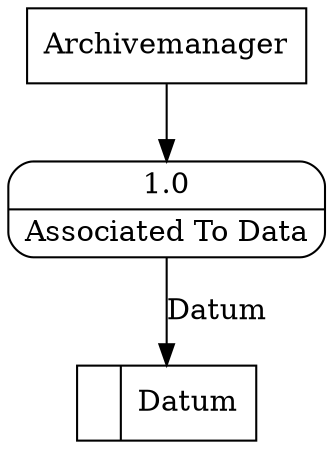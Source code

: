 digraph dfd2{ 
node[shape=record]
200 [label="<f0>  |<f1> Datum " ];
201 [label="Archivemanager" shape=box];
202 [label="{<f0> 1.0|<f1> Associated To Data }" shape=Mrecord];
201 -> 202
202 -> 200 [label="Datum"]
}